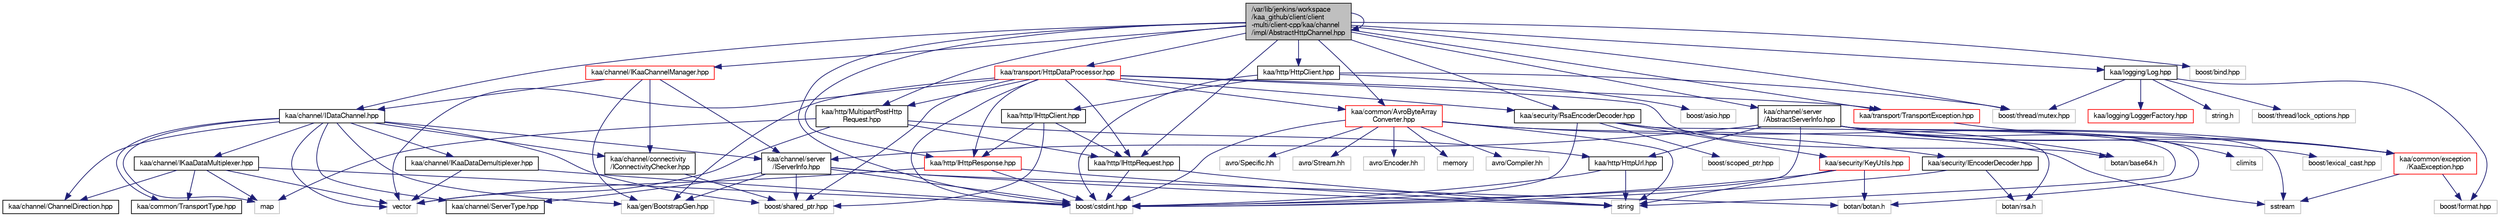 digraph "/var/lib/jenkins/workspace/kaa_github/client/client-multi/client-cpp/kaa/channel/impl/AbstractHttpChannel.hpp"
{
  bgcolor="transparent";
  edge [fontname="FreeSans",fontsize="10",labelfontname="FreeSans",labelfontsize="10"];
  node [fontname="FreeSans",fontsize="10",shape=record];
  Node1 [label="/var/lib/jenkins/workspace\l/kaa_github/client/client\l-multi/client-cpp/kaa/channel\l/impl/AbstractHttpChannel.hpp",height=0.2,width=0.4,color="black", fillcolor="grey75", style="filled" fontcolor="black"];
  Node1 -> Node2 [color="midnightblue",fontsize="10",style="solid",fontname="FreeSans"];
  Node2 [label="kaa/channel/IDataChannel.hpp",height=0.2,width=0.4,color="black",URL="$IDataChannel_8hpp.html"];
  Node2 -> Node3 [color="midnightblue",fontsize="10",style="solid",fontname="FreeSans"];
  Node3 [label="boost/shared_ptr.hpp",height=0.2,width=0.4,color="grey75"];
  Node2 -> Node4 [color="midnightblue",fontsize="10",style="solid",fontname="FreeSans"];
  Node4 [label="vector",height=0.2,width=0.4,color="grey75"];
  Node2 -> Node5 [color="midnightblue",fontsize="10",style="solid",fontname="FreeSans"];
  Node5 [label="map",height=0.2,width=0.4,color="grey75"];
  Node2 -> Node6 [color="midnightblue",fontsize="10",style="solid",fontname="FreeSans"];
  Node6 [label="kaa/gen/BootstrapGen.hpp",height=0.2,width=0.4,color="grey75"];
  Node2 -> Node7 [color="midnightblue",fontsize="10",style="solid",fontname="FreeSans"];
  Node7 [label="kaa/common/TransportType.hpp",height=0.2,width=0.4,color="black",URL="$TransportType_8hpp.html"];
  Node2 -> Node8 [color="midnightblue",fontsize="10",style="solid",fontname="FreeSans"];
  Node8 [label="kaa/channel/ChannelDirection.hpp",height=0.2,width=0.4,color="black",URL="$ChannelDirection_8hpp.html"];
  Node2 -> Node9 [color="midnightblue",fontsize="10",style="solid",fontname="FreeSans"];
  Node9 [label="kaa/channel/server\l/IServerInfo.hpp",height=0.2,width=0.4,color="black",URL="$IServerInfo_8hpp.html"];
  Node9 -> Node10 [color="midnightblue",fontsize="10",style="solid",fontname="FreeSans"];
  Node10 [label="string",height=0.2,width=0.4,color="grey75"];
  Node9 -> Node11 [color="midnightblue",fontsize="10",style="solid",fontname="FreeSans"];
  Node11 [label="botan/botan.h",height=0.2,width=0.4,color="grey75"];
  Node9 -> Node12 [color="midnightblue",fontsize="10",style="solid",fontname="FreeSans"];
  Node12 [label="boost/cstdint.hpp",height=0.2,width=0.4,color="grey75"];
  Node9 -> Node3 [color="midnightblue",fontsize="10",style="solid",fontname="FreeSans"];
  Node9 -> Node6 [color="midnightblue",fontsize="10",style="solid",fontname="FreeSans"];
  Node9 -> Node13 [color="midnightblue",fontsize="10",style="solid",fontname="FreeSans"];
  Node13 [label="kaa/channel/ServerType.hpp",height=0.2,width=0.4,color="black",URL="$ServerType_8hpp.html"];
  Node2 -> Node14 [color="midnightblue",fontsize="10",style="solid",fontname="FreeSans"];
  Node14 [label="kaa/channel/IKaaDataMultiplexer.hpp",height=0.2,width=0.4,color="black",URL="$IKaaDataMultiplexer_8hpp.html"];
  Node14 -> Node12 [color="midnightblue",fontsize="10",style="solid",fontname="FreeSans"];
  Node14 -> Node5 [color="midnightblue",fontsize="10",style="solid",fontname="FreeSans"];
  Node14 -> Node4 [color="midnightblue",fontsize="10",style="solid",fontname="FreeSans"];
  Node14 -> Node7 [color="midnightblue",fontsize="10",style="solid",fontname="FreeSans"];
  Node14 -> Node8 [color="midnightblue",fontsize="10",style="solid",fontname="FreeSans"];
  Node2 -> Node15 [color="midnightblue",fontsize="10",style="solid",fontname="FreeSans"];
  Node15 [label="kaa/channel/IKaaDataDemultiplexer.hpp",height=0.2,width=0.4,color="black",URL="$IKaaDataDemultiplexer_8hpp.html"];
  Node15 -> Node12 [color="midnightblue",fontsize="10",style="solid",fontname="FreeSans"];
  Node15 -> Node4 [color="midnightblue",fontsize="10",style="solid",fontname="FreeSans"];
  Node2 -> Node13 [color="midnightblue",fontsize="10",style="solid",fontname="FreeSans"];
  Node2 -> Node16 [color="midnightblue",fontsize="10",style="solid",fontname="FreeSans"];
  Node16 [label="kaa/channel/connectivity\l/IConnectivityChecker.hpp",height=0.2,width=0.4,color="black",URL="$IConnectivityChecker_8hpp.html"];
  Node16 -> Node3 [color="midnightblue",fontsize="10",style="solid",fontname="FreeSans"];
  Node1 -> Node17 [color="midnightblue",fontsize="10",style="solid",fontname="FreeSans"];
  Node17 [label="kaa/channel/server\l/AbstractServerInfo.hpp",height=0.2,width=0.4,color="black",URL="$AbstractServerInfo_8hpp.html"];
  Node17 -> Node10 [color="midnightblue",fontsize="10",style="solid",fontname="FreeSans"];
  Node17 -> Node18 [color="midnightblue",fontsize="10",style="solid",fontname="FreeSans"];
  Node18 [label="sstream",height=0.2,width=0.4,color="grey75"];
  Node17 -> Node19 [color="midnightblue",fontsize="10",style="solid",fontname="FreeSans"];
  Node19 [label="climits",height=0.2,width=0.4,color="grey75"];
  Node17 -> Node12 [color="midnightblue",fontsize="10",style="solid",fontname="FreeSans"];
  Node17 -> Node20 [color="midnightblue",fontsize="10",style="solid",fontname="FreeSans"];
  Node20 [label="boost/lexical_cast.hpp",height=0.2,width=0.4,color="grey75"];
  Node17 -> Node11 [color="midnightblue",fontsize="10",style="solid",fontname="FreeSans"];
  Node17 -> Node21 [color="midnightblue",fontsize="10",style="solid",fontname="FreeSans"];
  Node21 [label="botan/base64.h",height=0.2,width=0.4,color="grey75"];
  Node17 -> Node9 [color="midnightblue",fontsize="10",style="solid",fontname="FreeSans"];
  Node17 -> Node22 [color="midnightblue",fontsize="10",style="solid",fontname="FreeSans"];
  Node22 [label="kaa/common/exception\l/KaaException.hpp",height=0.2,width=0.4,color="red",URL="$KaaException_8hpp.html"];
  Node22 -> Node23 [color="midnightblue",fontsize="10",style="solid",fontname="FreeSans"];
  Node23 [label="boost/format.hpp",height=0.2,width=0.4,color="grey75"];
  Node22 -> Node18 [color="midnightblue",fontsize="10",style="solid",fontname="FreeSans"];
  Node17 -> Node24 [color="midnightblue",fontsize="10",style="solid",fontname="FreeSans"];
  Node24 [label="kaa/http/HttpUrl.hpp",height=0.2,width=0.4,color="black",URL="$HttpUrl_8hpp.html"];
  Node24 -> Node10 [color="midnightblue",fontsize="10",style="solid",fontname="FreeSans"];
  Node24 -> Node12 [color="midnightblue",fontsize="10",style="solid",fontname="FreeSans"];
  Node1 -> Node25 [color="midnightblue",fontsize="10",style="solid",fontname="FreeSans"];
  Node25 [label="kaa/http/HttpClient.hpp",height=0.2,width=0.4,color="black",URL="$HttpClient_8hpp.html"];
  Node25 -> Node26 [color="midnightblue",fontsize="10",style="solid",fontname="FreeSans"];
  Node26 [label="kaa/http/IHttpClient.hpp",height=0.2,width=0.4,color="black",URL="$IHttpClient_8hpp.html"];
  Node26 -> Node3 [color="midnightblue",fontsize="10",style="solid",fontname="FreeSans"];
  Node26 -> Node27 [color="midnightblue",fontsize="10",style="solid",fontname="FreeSans"];
  Node27 [label="kaa/http/IHttpResponse.hpp",height=0.2,width=0.4,color="red",URL="$IHttpResponse_8hpp.html"];
  Node27 -> Node12 [color="midnightblue",fontsize="10",style="solid",fontname="FreeSans"];
  Node27 -> Node10 [color="midnightblue",fontsize="10",style="solid",fontname="FreeSans"];
  Node27 -> Node4 [color="midnightblue",fontsize="10",style="solid",fontname="FreeSans"];
  Node26 -> Node28 [color="midnightblue",fontsize="10",style="solid",fontname="FreeSans"];
  Node28 [label="kaa/http/IHttpRequest.hpp",height=0.2,width=0.4,color="black",URL="$IHttpRequest_8hpp.html"];
  Node28 -> Node10 [color="midnightblue",fontsize="10",style="solid",fontname="FreeSans"];
  Node28 -> Node12 [color="midnightblue",fontsize="10",style="solid",fontname="FreeSans"];
  Node25 -> Node12 [color="midnightblue",fontsize="10",style="solid",fontname="FreeSans"];
  Node25 -> Node29 [color="midnightblue",fontsize="10",style="solid",fontname="FreeSans"];
  Node29 [label="boost/asio.hpp",height=0.2,width=0.4,color="grey75"];
  Node25 -> Node30 [color="midnightblue",fontsize="10",style="solid",fontname="FreeSans"];
  Node30 [label="boost/thread/mutex.hpp",height=0.2,width=0.4,color="grey75"];
  Node1 -> Node1 [color="midnightblue",fontsize="10",style="solid",fontname="FreeSans"];
  Node1 -> Node31 [color="midnightblue",fontsize="10",style="solid",fontname="FreeSans"];
  Node31 [label="kaa/logging/Log.hpp",height=0.2,width=0.4,color="black",URL="$Log_8hpp.html"];
  Node31 -> Node32 [color="midnightblue",fontsize="10",style="solid",fontname="FreeSans"];
  Node32 [label="kaa/logging/LoggerFactory.hpp",height=0.2,width=0.4,color="red",URL="$LoggerFactory_8hpp.html"];
  Node31 -> Node33 [color="midnightblue",fontsize="10",style="solid",fontname="FreeSans"];
  Node33 [label="string.h",height=0.2,width=0.4,color="grey75"];
  Node31 -> Node23 [color="midnightblue",fontsize="10",style="solid",fontname="FreeSans"];
  Node31 -> Node30 [color="midnightblue",fontsize="10",style="solid",fontname="FreeSans"];
  Node31 -> Node34 [color="midnightblue",fontsize="10",style="solid",fontname="FreeSans"];
  Node34 [label="boost/thread/lock_options.hpp",height=0.2,width=0.4,color="grey75"];
  Node1 -> Node35 [color="midnightblue",fontsize="10",style="solid",fontname="FreeSans"];
  Node35 [label="kaa/security/RsaEncoderDecoder.hpp",height=0.2,width=0.4,color="black",URL="$RsaEncoderDecoder_8hpp.html"];
  Node35 -> Node36 [color="midnightblue",fontsize="10",style="solid",fontname="FreeSans"];
  Node36 [label="kaa/security/KeyUtils.hpp",height=0.2,width=0.4,color="red",URL="$KeyUtils_8hpp.html"];
  Node36 -> Node11 [color="midnightblue",fontsize="10",style="solid",fontname="FreeSans"];
  Node36 -> Node10 [color="midnightblue",fontsize="10",style="solid",fontname="FreeSans"];
  Node36 -> Node12 [color="midnightblue",fontsize="10",style="solid",fontname="FreeSans"];
  Node35 -> Node37 [color="midnightblue",fontsize="10",style="solid",fontname="FreeSans"];
  Node37 [label="kaa/security/IEncoderDecoder.hpp",height=0.2,width=0.4,color="black",URL="$IEncoderDecoder_8hpp.html"];
  Node37 -> Node38 [color="midnightblue",fontsize="10",style="solid",fontname="FreeSans"];
  Node38 [label="botan/rsa.h",height=0.2,width=0.4,color="grey75"];
  Node37 -> Node12 [color="midnightblue",fontsize="10",style="solid",fontname="FreeSans"];
  Node35 -> Node38 [color="midnightblue",fontsize="10",style="solid",fontname="FreeSans"];
  Node35 -> Node39 [color="midnightblue",fontsize="10",style="solid",fontname="FreeSans"];
  Node39 [label="boost/scoped_ptr.hpp",height=0.2,width=0.4,color="grey75"];
  Node35 -> Node12 [color="midnightblue",fontsize="10",style="solid",fontname="FreeSans"];
  Node1 -> Node40 [color="midnightblue",fontsize="10",style="solid",fontname="FreeSans"];
  Node40 [label="kaa/common/AvroByteArray\lConverter.hpp",height=0.2,width=0.4,color="red",URL="$AvroByteArrayConverter_8hpp.html"];
  Node40 -> Node10 [color="midnightblue",fontsize="10",style="solid",fontname="FreeSans"];
  Node40 -> Node41 [color="midnightblue",fontsize="10",style="solid",fontname="FreeSans"];
  Node41 [label="memory",height=0.2,width=0.4,color="grey75"];
  Node40 -> Node18 [color="midnightblue",fontsize="10",style="solid",fontname="FreeSans"];
  Node40 -> Node42 [color="midnightblue",fontsize="10",style="solid",fontname="FreeSans"];
  Node42 [label="avro/Compiler.hh",height=0.2,width=0.4,color="grey75"];
  Node40 -> Node43 [color="midnightblue",fontsize="10",style="solid",fontname="FreeSans"];
  Node43 [label="avro/Specific.hh",height=0.2,width=0.4,color="grey75"];
  Node40 -> Node44 [color="midnightblue",fontsize="10",style="solid",fontname="FreeSans"];
  Node44 [label="avro/Stream.hh",height=0.2,width=0.4,color="grey75"];
  Node40 -> Node45 [color="midnightblue",fontsize="10",style="solid",fontname="FreeSans"];
  Node45 [label="avro/Encoder.hh",height=0.2,width=0.4,color="grey75"];
  Node40 -> Node12 [color="midnightblue",fontsize="10",style="solid",fontname="FreeSans"];
  Node40 -> Node22 [color="midnightblue",fontsize="10",style="solid",fontname="FreeSans"];
  Node1 -> Node27 [color="midnightblue",fontsize="10",style="solid",fontname="FreeSans"];
  Node1 -> Node28 [color="midnightblue",fontsize="10",style="solid",fontname="FreeSans"];
  Node1 -> Node46 [color="midnightblue",fontsize="10",style="solid",fontname="FreeSans"];
  Node46 [label="kaa/http/MultipartPostHttp\lRequest.hpp",height=0.2,width=0.4,color="black",URL="$MultipartPostHttpRequest_8hpp.html"];
  Node46 -> Node28 [color="midnightblue",fontsize="10",style="solid",fontname="FreeSans"];
  Node46 -> Node24 [color="midnightblue",fontsize="10",style="solid",fontname="FreeSans"];
  Node46 -> Node5 [color="midnightblue",fontsize="10",style="solid",fontname="FreeSans"];
  Node46 -> Node4 [color="midnightblue",fontsize="10",style="solid",fontname="FreeSans"];
  Node1 -> Node47 [color="midnightblue",fontsize="10",style="solid",fontname="FreeSans"];
  Node47 [label="boost/bind.hpp",height=0.2,width=0.4,color="grey75"];
  Node1 -> Node12 [color="midnightblue",fontsize="10",style="solid",fontname="FreeSans"];
  Node1 -> Node30 [color="midnightblue",fontsize="10",style="solid",fontname="FreeSans"];
  Node1 -> Node48 [color="midnightblue",fontsize="10",style="solid",fontname="FreeSans"];
  Node48 [label="kaa/transport/HttpDataProcessor.hpp",height=0.2,width=0.4,color="red",URL="$HttpDataProcessor_8hpp.html"];
  Node48 -> Node35 [color="midnightblue",fontsize="10",style="solid",fontname="FreeSans"];
  Node48 -> Node40 [color="midnightblue",fontsize="10",style="solid",fontname="FreeSans"];
  Node48 -> Node27 [color="midnightblue",fontsize="10",style="solid",fontname="FreeSans"];
  Node48 -> Node28 [color="midnightblue",fontsize="10",style="solid",fontname="FreeSans"];
  Node48 -> Node46 [color="midnightblue",fontsize="10",style="solid",fontname="FreeSans"];
  Node48 -> Node49 [color="midnightblue",fontsize="10",style="solid",fontname="FreeSans"];
  Node49 [label="kaa/transport/TransportException.hpp",height=0.2,width=0.4,color="red",URL="$TransportException_8hpp.html"];
  Node49 -> Node22 [color="midnightblue",fontsize="10",style="solid",fontname="FreeSans"];
  Node48 -> Node6 [color="midnightblue",fontsize="10",style="solid",fontname="FreeSans"];
  Node48 -> Node4 [color="midnightblue",fontsize="10",style="solid",fontname="FreeSans"];
  Node48 -> Node3 [color="midnightblue",fontsize="10",style="solid",fontname="FreeSans"];
  Node48 -> Node12 [color="midnightblue",fontsize="10",style="solid",fontname="FreeSans"];
  Node48 -> Node21 [color="midnightblue",fontsize="10",style="solid",fontname="FreeSans"];
  Node1 -> Node49 [color="midnightblue",fontsize="10",style="solid",fontname="FreeSans"];
  Node1 -> Node50 [color="midnightblue",fontsize="10",style="solid",fontname="FreeSans"];
  Node50 [label="kaa/channel/IKaaChannelManager.hpp",height=0.2,width=0.4,color="red",URL="$IKaaChannelManager_8hpp.html"];
  Node50 -> Node6 [color="midnightblue",fontsize="10",style="solid",fontname="FreeSans"];
  Node50 -> Node2 [color="midnightblue",fontsize="10",style="solid",fontname="FreeSans"];
  Node50 -> Node9 [color="midnightblue",fontsize="10",style="solid",fontname="FreeSans"];
  Node50 -> Node16 [color="midnightblue",fontsize="10",style="solid",fontname="FreeSans"];
}
